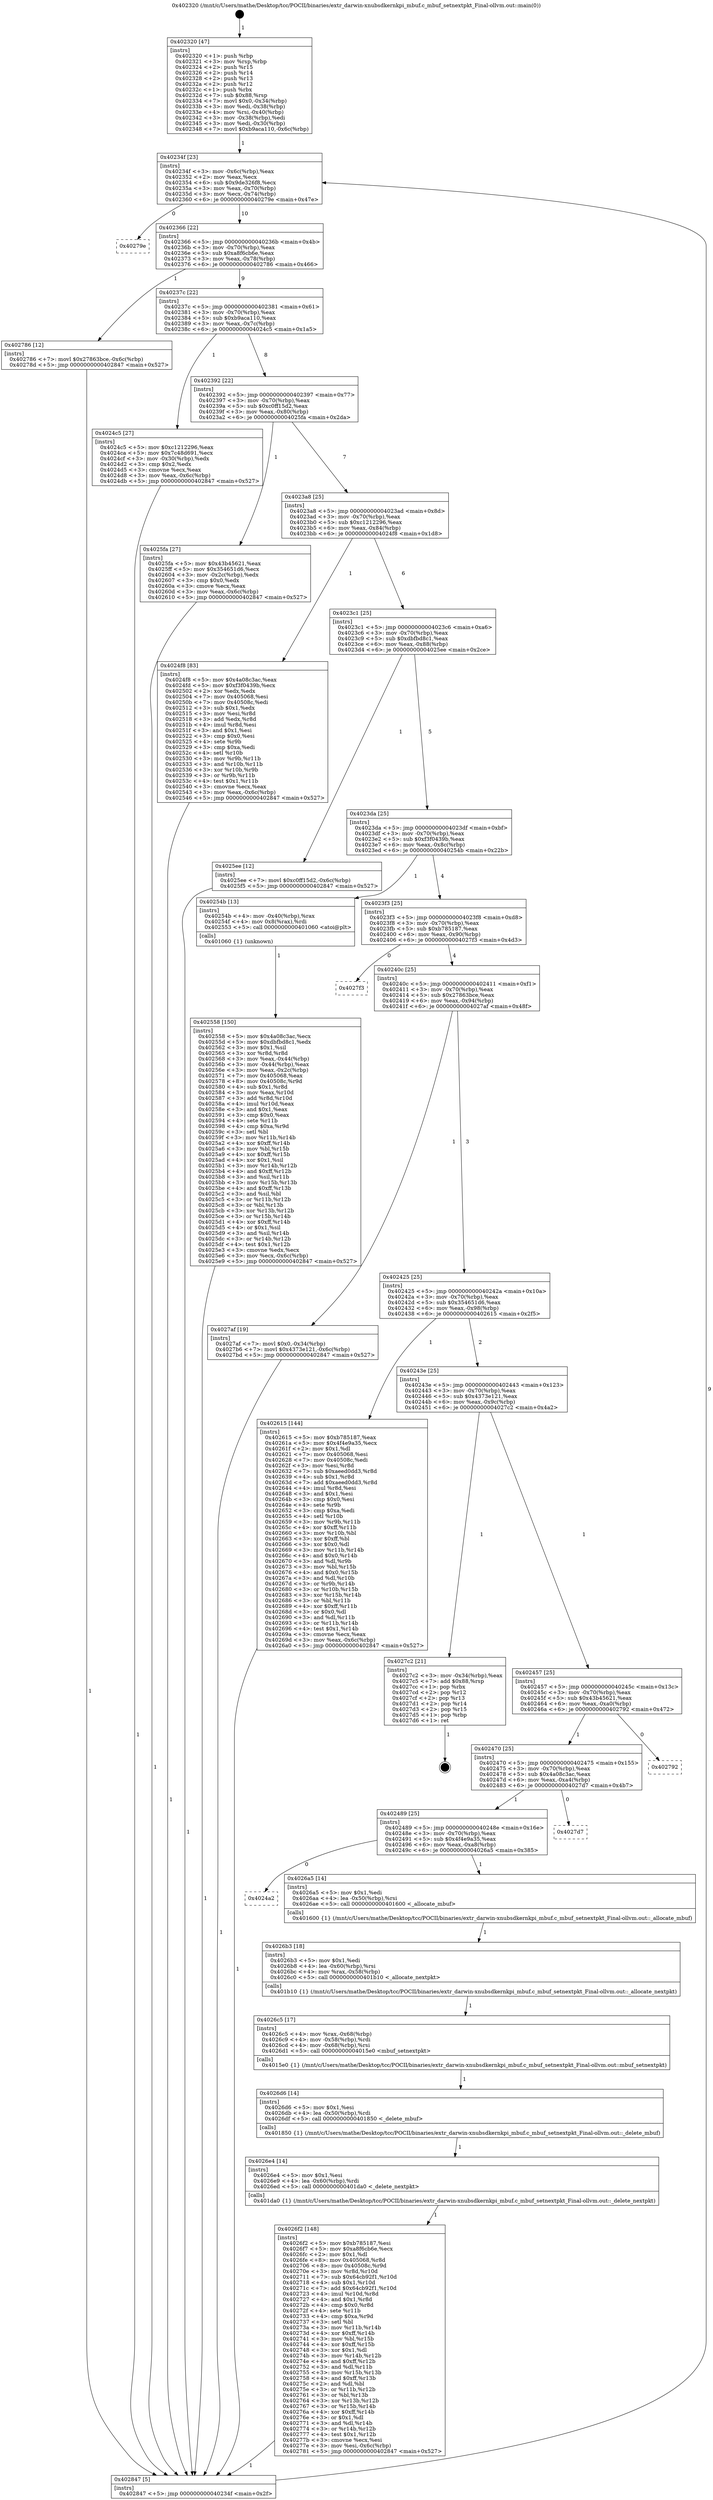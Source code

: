 digraph "0x402320" {
  label = "0x402320 (/mnt/c/Users/mathe/Desktop/tcc/POCII/binaries/extr_darwin-xnubsdkernkpi_mbuf.c_mbuf_setnextpkt_Final-ollvm.out::main(0))"
  labelloc = "t"
  node[shape=record]

  Entry [label="",width=0.3,height=0.3,shape=circle,fillcolor=black,style=filled]
  "0x40234f" [label="{
     0x40234f [23]\l
     | [instrs]\l
     &nbsp;&nbsp;0x40234f \<+3\>: mov -0x6c(%rbp),%eax\l
     &nbsp;&nbsp;0x402352 \<+2\>: mov %eax,%ecx\l
     &nbsp;&nbsp;0x402354 \<+6\>: sub $0x9de326f8,%ecx\l
     &nbsp;&nbsp;0x40235a \<+3\>: mov %eax,-0x70(%rbp)\l
     &nbsp;&nbsp;0x40235d \<+3\>: mov %ecx,-0x74(%rbp)\l
     &nbsp;&nbsp;0x402360 \<+6\>: je 000000000040279e \<main+0x47e\>\l
  }"]
  "0x40279e" [label="{
     0x40279e\l
  }", style=dashed]
  "0x402366" [label="{
     0x402366 [22]\l
     | [instrs]\l
     &nbsp;&nbsp;0x402366 \<+5\>: jmp 000000000040236b \<main+0x4b\>\l
     &nbsp;&nbsp;0x40236b \<+3\>: mov -0x70(%rbp),%eax\l
     &nbsp;&nbsp;0x40236e \<+5\>: sub $0xa8f6cb6e,%eax\l
     &nbsp;&nbsp;0x402373 \<+3\>: mov %eax,-0x78(%rbp)\l
     &nbsp;&nbsp;0x402376 \<+6\>: je 0000000000402786 \<main+0x466\>\l
  }"]
  Exit [label="",width=0.3,height=0.3,shape=circle,fillcolor=black,style=filled,peripheries=2]
  "0x402786" [label="{
     0x402786 [12]\l
     | [instrs]\l
     &nbsp;&nbsp;0x402786 \<+7\>: movl $0x27863bce,-0x6c(%rbp)\l
     &nbsp;&nbsp;0x40278d \<+5\>: jmp 0000000000402847 \<main+0x527\>\l
  }"]
  "0x40237c" [label="{
     0x40237c [22]\l
     | [instrs]\l
     &nbsp;&nbsp;0x40237c \<+5\>: jmp 0000000000402381 \<main+0x61\>\l
     &nbsp;&nbsp;0x402381 \<+3\>: mov -0x70(%rbp),%eax\l
     &nbsp;&nbsp;0x402384 \<+5\>: sub $0xb9aca110,%eax\l
     &nbsp;&nbsp;0x402389 \<+3\>: mov %eax,-0x7c(%rbp)\l
     &nbsp;&nbsp;0x40238c \<+6\>: je 00000000004024c5 \<main+0x1a5\>\l
  }"]
  "0x4026f2" [label="{
     0x4026f2 [148]\l
     | [instrs]\l
     &nbsp;&nbsp;0x4026f2 \<+5\>: mov $0xb785187,%esi\l
     &nbsp;&nbsp;0x4026f7 \<+5\>: mov $0xa8f6cb6e,%ecx\l
     &nbsp;&nbsp;0x4026fc \<+2\>: mov $0x1,%dl\l
     &nbsp;&nbsp;0x4026fe \<+8\>: mov 0x405068,%r8d\l
     &nbsp;&nbsp;0x402706 \<+8\>: mov 0x40508c,%r9d\l
     &nbsp;&nbsp;0x40270e \<+3\>: mov %r8d,%r10d\l
     &nbsp;&nbsp;0x402711 \<+7\>: sub $0x64cb92f1,%r10d\l
     &nbsp;&nbsp;0x402718 \<+4\>: sub $0x1,%r10d\l
     &nbsp;&nbsp;0x40271c \<+7\>: add $0x64cb92f1,%r10d\l
     &nbsp;&nbsp;0x402723 \<+4\>: imul %r10d,%r8d\l
     &nbsp;&nbsp;0x402727 \<+4\>: and $0x1,%r8d\l
     &nbsp;&nbsp;0x40272b \<+4\>: cmp $0x0,%r8d\l
     &nbsp;&nbsp;0x40272f \<+4\>: sete %r11b\l
     &nbsp;&nbsp;0x402733 \<+4\>: cmp $0xa,%r9d\l
     &nbsp;&nbsp;0x402737 \<+3\>: setl %bl\l
     &nbsp;&nbsp;0x40273a \<+3\>: mov %r11b,%r14b\l
     &nbsp;&nbsp;0x40273d \<+4\>: xor $0xff,%r14b\l
     &nbsp;&nbsp;0x402741 \<+3\>: mov %bl,%r15b\l
     &nbsp;&nbsp;0x402744 \<+4\>: xor $0xff,%r15b\l
     &nbsp;&nbsp;0x402748 \<+3\>: xor $0x1,%dl\l
     &nbsp;&nbsp;0x40274b \<+3\>: mov %r14b,%r12b\l
     &nbsp;&nbsp;0x40274e \<+4\>: and $0xff,%r12b\l
     &nbsp;&nbsp;0x402752 \<+3\>: and %dl,%r11b\l
     &nbsp;&nbsp;0x402755 \<+3\>: mov %r15b,%r13b\l
     &nbsp;&nbsp;0x402758 \<+4\>: and $0xff,%r13b\l
     &nbsp;&nbsp;0x40275c \<+2\>: and %dl,%bl\l
     &nbsp;&nbsp;0x40275e \<+3\>: or %r11b,%r12b\l
     &nbsp;&nbsp;0x402761 \<+3\>: or %bl,%r13b\l
     &nbsp;&nbsp;0x402764 \<+3\>: xor %r13b,%r12b\l
     &nbsp;&nbsp;0x402767 \<+3\>: or %r15b,%r14b\l
     &nbsp;&nbsp;0x40276a \<+4\>: xor $0xff,%r14b\l
     &nbsp;&nbsp;0x40276e \<+3\>: or $0x1,%dl\l
     &nbsp;&nbsp;0x402771 \<+3\>: and %dl,%r14b\l
     &nbsp;&nbsp;0x402774 \<+3\>: or %r14b,%r12b\l
     &nbsp;&nbsp;0x402777 \<+4\>: test $0x1,%r12b\l
     &nbsp;&nbsp;0x40277b \<+3\>: cmovne %ecx,%esi\l
     &nbsp;&nbsp;0x40277e \<+3\>: mov %esi,-0x6c(%rbp)\l
     &nbsp;&nbsp;0x402781 \<+5\>: jmp 0000000000402847 \<main+0x527\>\l
  }"]
  "0x4024c5" [label="{
     0x4024c5 [27]\l
     | [instrs]\l
     &nbsp;&nbsp;0x4024c5 \<+5\>: mov $0xc1212296,%eax\l
     &nbsp;&nbsp;0x4024ca \<+5\>: mov $0x7c48d691,%ecx\l
     &nbsp;&nbsp;0x4024cf \<+3\>: mov -0x30(%rbp),%edx\l
     &nbsp;&nbsp;0x4024d2 \<+3\>: cmp $0x2,%edx\l
     &nbsp;&nbsp;0x4024d5 \<+3\>: cmovne %ecx,%eax\l
     &nbsp;&nbsp;0x4024d8 \<+3\>: mov %eax,-0x6c(%rbp)\l
     &nbsp;&nbsp;0x4024db \<+5\>: jmp 0000000000402847 \<main+0x527\>\l
  }"]
  "0x402392" [label="{
     0x402392 [22]\l
     | [instrs]\l
     &nbsp;&nbsp;0x402392 \<+5\>: jmp 0000000000402397 \<main+0x77\>\l
     &nbsp;&nbsp;0x402397 \<+3\>: mov -0x70(%rbp),%eax\l
     &nbsp;&nbsp;0x40239a \<+5\>: sub $0xc0ff15d2,%eax\l
     &nbsp;&nbsp;0x40239f \<+3\>: mov %eax,-0x80(%rbp)\l
     &nbsp;&nbsp;0x4023a2 \<+6\>: je 00000000004025fa \<main+0x2da\>\l
  }"]
  "0x402847" [label="{
     0x402847 [5]\l
     | [instrs]\l
     &nbsp;&nbsp;0x402847 \<+5\>: jmp 000000000040234f \<main+0x2f\>\l
  }"]
  "0x402320" [label="{
     0x402320 [47]\l
     | [instrs]\l
     &nbsp;&nbsp;0x402320 \<+1\>: push %rbp\l
     &nbsp;&nbsp;0x402321 \<+3\>: mov %rsp,%rbp\l
     &nbsp;&nbsp;0x402324 \<+2\>: push %r15\l
     &nbsp;&nbsp;0x402326 \<+2\>: push %r14\l
     &nbsp;&nbsp;0x402328 \<+2\>: push %r13\l
     &nbsp;&nbsp;0x40232a \<+2\>: push %r12\l
     &nbsp;&nbsp;0x40232c \<+1\>: push %rbx\l
     &nbsp;&nbsp;0x40232d \<+7\>: sub $0x88,%rsp\l
     &nbsp;&nbsp;0x402334 \<+7\>: movl $0x0,-0x34(%rbp)\l
     &nbsp;&nbsp;0x40233b \<+3\>: mov %edi,-0x38(%rbp)\l
     &nbsp;&nbsp;0x40233e \<+4\>: mov %rsi,-0x40(%rbp)\l
     &nbsp;&nbsp;0x402342 \<+3\>: mov -0x38(%rbp),%edi\l
     &nbsp;&nbsp;0x402345 \<+3\>: mov %edi,-0x30(%rbp)\l
     &nbsp;&nbsp;0x402348 \<+7\>: movl $0xb9aca110,-0x6c(%rbp)\l
  }"]
  "0x4026e4" [label="{
     0x4026e4 [14]\l
     | [instrs]\l
     &nbsp;&nbsp;0x4026e4 \<+5\>: mov $0x1,%esi\l
     &nbsp;&nbsp;0x4026e9 \<+4\>: lea -0x60(%rbp),%rdi\l
     &nbsp;&nbsp;0x4026ed \<+5\>: call 0000000000401da0 \<_delete_nextpkt\>\l
     | [calls]\l
     &nbsp;&nbsp;0x401da0 \{1\} (/mnt/c/Users/mathe/Desktop/tcc/POCII/binaries/extr_darwin-xnubsdkernkpi_mbuf.c_mbuf_setnextpkt_Final-ollvm.out::_delete_nextpkt)\l
  }"]
  "0x4025fa" [label="{
     0x4025fa [27]\l
     | [instrs]\l
     &nbsp;&nbsp;0x4025fa \<+5\>: mov $0x43b45621,%eax\l
     &nbsp;&nbsp;0x4025ff \<+5\>: mov $0x354651d6,%ecx\l
     &nbsp;&nbsp;0x402604 \<+3\>: mov -0x2c(%rbp),%edx\l
     &nbsp;&nbsp;0x402607 \<+3\>: cmp $0x0,%edx\l
     &nbsp;&nbsp;0x40260a \<+3\>: cmove %ecx,%eax\l
     &nbsp;&nbsp;0x40260d \<+3\>: mov %eax,-0x6c(%rbp)\l
     &nbsp;&nbsp;0x402610 \<+5\>: jmp 0000000000402847 \<main+0x527\>\l
  }"]
  "0x4023a8" [label="{
     0x4023a8 [25]\l
     | [instrs]\l
     &nbsp;&nbsp;0x4023a8 \<+5\>: jmp 00000000004023ad \<main+0x8d\>\l
     &nbsp;&nbsp;0x4023ad \<+3\>: mov -0x70(%rbp),%eax\l
     &nbsp;&nbsp;0x4023b0 \<+5\>: sub $0xc1212296,%eax\l
     &nbsp;&nbsp;0x4023b5 \<+6\>: mov %eax,-0x84(%rbp)\l
     &nbsp;&nbsp;0x4023bb \<+6\>: je 00000000004024f8 \<main+0x1d8\>\l
  }"]
  "0x4026d6" [label="{
     0x4026d6 [14]\l
     | [instrs]\l
     &nbsp;&nbsp;0x4026d6 \<+5\>: mov $0x1,%esi\l
     &nbsp;&nbsp;0x4026db \<+4\>: lea -0x50(%rbp),%rdi\l
     &nbsp;&nbsp;0x4026df \<+5\>: call 0000000000401850 \<_delete_mbuf\>\l
     | [calls]\l
     &nbsp;&nbsp;0x401850 \{1\} (/mnt/c/Users/mathe/Desktop/tcc/POCII/binaries/extr_darwin-xnubsdkernkpi_mbuf.c_mbuf_setnextpkt_Final-ollvm.out::_delete_mbuf)\l
  }"]
  "0x4024f8" [label="{
     0x4024f8 [83]\l
     | [instrs]\l
     &nbsp;&nbsp;0x4024f8 \<+5\>: mov $0x4a08c3ac,%eax\l
     &nbsp;&nbsp;0x4024fd \<+5\>: mov $0xf3f0439b,%ecx\l
     &nbsp;&nbsp;0x402502 \<+2\>: xor %edx,%edx\l
     &nbsp;&nbsp;0x402504 \<+7\>: mov 0x405068,%esi\l
     &nbsp;&nbsp;0x40250b \<+7\>: mov 0x40508c,%edi\l
     &nbsp;&nbsp;0x402512 \<+3\>: sub $0x1,%edx\l
     &nbsp;&nbsp;0x402515 \<+3\>: mov %esi,%r8d\l
     &nbsp;&nbsp;0x402518 \<+3\>: add %edx,%r8d\l
     &nbsp;&nbsp;0x40251b \<+4\>: imul %r8d,%esi\l
     &nbsp;&nbsp;0x40251f \<+3\>: and $0x1,%esi\l
     &nbsp;&nbsp;0x402522 \<+3\>: cmp $0x0,%esi\l
     &nbsp;&nbsp;0x402525 \<+4\>: sete %r9b\l
     &nbsp;&nbsp;0x402529 \<+3\>: cmp $0xa,%edi\l
     &nbsp;&nbsp;0x40252c \<+4\>: setl %r10b\l
     &nbsp;&nbsp;0x402530 \<+3\>: mov %r9b,%r11b\l
     &nbsp;&nbsp;0x402533 \<+3\>: and %r10b,%r11b\l
     &nbsp;&nbsp;0x402536 \<+3\>: xor %r10b,%r9b\l
     &nbsp;&nbsp;0x402539 \<+3\>: or %r9b,%r11b\l
     &nbsp;&nbsp;0x40253c \<+4\>: test $0x1,%r11b\l
     &nbsp;&nbsp;0x402540 \<+3\>: cmovne %ecx,%eax\l
     &nbsp;&nbsp;0x402543 \<+3\>: mov %eax,-0x6c(%rbp)\l
     &nbsp;&nbsp;0x402546 \<+5\>: jmp 0000000000402847 \<main+0x527\>\l
  }"]
  "0x4023c1" [label="{
     0x4023c1 [25]\l
     | [instrs]\l
     &nbsp;&nbsp;0x4023c1 \<+5\>: jmp 00000000004023c6 \<main+0xa6\>\l
     &nbsp;&nbsp;0x4023c6 \<+3\>: mov -0x70(%rbp),%eax\l
     &nbsp;&nbsp;0x4023c9 \<+5\>: sub $0xdbfbd8c1,%eax\l
     &nbsp;&nbsp;0x4023ce \<+6\>: mov %eax,-0x88(%rbp)\l
     &nbsp;&nbsp;0x4023d4 \<+6\>: je 00000000004025ee \<main+0x2ce\>\l
  }"]
  "0x4026c5" [label="{
     0x4026c5 [17]\l
     | [instrs]\l
     &nbsp;&nbsp;0x4026c5 \<+4\>: mov %rax,-0x68(%rbp)\l
     &nbsp;&nbsp;0x4026c9 \<+4\>: mov -0x58(%rbp),%rdi\l
     &nbsp;&nbsp;0x4026cd \<+4\>: mov -0x68(%rbp),%rsi\l
     &nbsp;&nbsp;0x4026d1 \<+5\>: call 00000000004015e0 \<mbuf_setnextpkt\>\l
     | [calls]\l
     &nbsp;&nbsp;0x4015e0 \{1\} (/mnt/c/Users/mathe/Desktop/tcc/POCII/binaries/extr_darwin-xnubsdkernkpi_mbuf.c_mbuf_setnextpkt_Final-ollvm.out::mbuf_setnextpkt)\l
  }"]
  "0x4025ee" [label="{
     0x4025ee [12]\l
     | [instrs]\l
     &nbsp;&nbsp;0x4025ee \<+7\>: movl $0xc0ff15d2,-0x6c(%rbp)\l
     &nbsp;&nbsp;0x4025f5 \<+5\>: jmp 0000000000402847 \<main+0x527\>\l
  }"]
  "0x4023da" [label="{
     0x4023da [25]\l
     | [instrs]\l
     &nbsp;&nbsp;0x4023da \<+5\>: jmp 00000000004023df \<main+0xbf\>\l
     &nbsp;&nbsp;0x4023df \<+3\>: mov -0x70(%rbp),%eax\l
     &nbsp;&nbsp;0x4023e2 \<+5\>: sub $0xf3f0439b,%eax\l
     &nbsp;&nbsp;0x4023e7 \<+6\>: mov %eax,-0x8c(%rbp)\l
     &nbsp;&nbsp;0x4023ed \<+6\>: je 000000000040254b \<main+0x22b\>\l
  }"]
  "0x4026b3" [label="{
     0x4026b3 [18]\l
     | [instrs]\l
     &nbsp;&nbsp;0x4026b3 \<+5\>: mov $0x1,%edi\l
     &nbsp;&nbsp;0x4026b8 \<+4\>: lea -0x60(%rbp),%rsi\l
     &nbsp;&nbsp;0x4026bc \<+4\>: mov %rax,-0x58(%rbp)\l
     &nbsp;&nbsp;0x4026c0 \<+5\>: call 0000000000401b10 \<_allocate_nextpkt\>\l
     | [calls]\l
     &nbsp;&nbsp;0x401b10 \{1\} (/mnt/c/Users/mathe/Desktop/tcc/POCII/binaries/extr_darwin-xnubsdkernkpi_mbuf.c_mbuf_setnextpkt_Final-ollvm.out::_allocate_nextpkt)\l
  }"]
  "0x40254b" [label="{
     0x40254b [13]\l
     | [instrs]\l
     &nbsp;&nbsp;0x40254b \<+4\>: mov -0x40(%rbp),%rax\l
     &nbsp;&nbsp;0x40254f \<+4\>: mov 0x8(%rax),%rdi\l
     &nbsp;&nbsp;0x402553 \<+5\>: call 0000000000401060 \<atoi@plt\>\l
     | [calls]\l
     &nbsp;&nbsp;0x401060 \{1\} (unknown)\l
  }"]
  "0x4023f3" [label="{
     0x4023f3 [25]\l
     | [instrs]\l
     &nbsp;&nbsp;0x4023f3 \<+5\>: jmp 00000000004023f8 \<main+0xd8\>\l
     &nbsp;&nbsp;0x4023f8 \<+3\>: mov -0x70(%rbp),%eax\l
     &nbsp;&nbsp;0x4023fb \<+5\>: sub $0xb785187,%eax\l
     &nbsp;&nbsp;0x402400 \<+6\>: mov %eax,-0x90(%rbp)\l
     &nbsp;&nbsp;0x402406 \<+6\>: je 00000000004027f3 \<main+0x4d3\>\l
  }"]
  "0x402558" [label="{
     0x402558 [150]\l
     | [instrs]\l
     &nbsp;&nbsp;0x402558 \<+5\>: mov $0x4a08c3ac,%ecx\l
     &nbsp;&nbsp;0x40255d \<+5\>: mov $0xdbfbd8c1,%edx\l
     &nbsp;&nbsp;0x402562 \<+3\>: mov $0x1,%sil\l
     &nbsp;&nbsp;0x402565 \<+3\>: xor %r8d,%r8d\l
     &nbsp;&nbsp;0x402568 \<+3\>: mov %eax,-0x44(%rbp)\l
     &nbsp;&nbsp;0x40256b \<+3\>: mov -0x44(%rbp),%eax\l
     &nbsp;&nbsp;0x40256e \<+3\>: mov %eax,-0x2c(%rbp)\l
     &nbsp;&nbsp;0x402571 \<+7\>: mov 0x405068,%eax\l
     &nbsp;&nbsp;0x402578 \<+8\>: mov 0x40508c,%r9d\l
     &nbsp;&nbsp;0x402580 \<+4\>: sub $0x1,%r8d\l
     &nbsp;&nbsp;0x402584 \<+3\>: mov %eax,%r10d\l
     &nbsp;&nbsp;0x402587 \<+3\>: add %r8d,%r10d\l
     &nbsp;&nbsp;0x40258a \<+4\>: imul %r10d,%eax\l
     &nbsp;&nbsp;0x40258e \<+3\>: and $0x1,%eax\l
     &nbsp;&nbsp;0x402591 \<+3\>: cmp $0x0,%eax\l
     &nbsp;&nbsp;0x402594 \<+4\>: sete %r11b\l
     &nbsp;&nbsp;0x402598 \<+4\>: cmp $0xa,%r9d\l
     &nbsp;&nbsp;0x40259c \<+3\>: setl %bl\l
     &nbsp;&nbsp;0x40259f \<+3\>: mov %r11b,%r14b\l
     &nbsp;&nbsp;0x4025a2 \<+4\>: xor $0xff,%r14b\l
     &nbsp;&nbsp;0x4025a6 \<+3\>: mov %bl,%r15b\l
     &nbsp;&nbsp;0x4025a9 \<+4\>: xor $0xff,%r15b\l
     &nbsp;&nbsp;0x4025ad \<+4\>: xor $0x1,%sil\l
     &nbsp;&nbsp;0x4025b1 \<+3\>: mov %r14b,%r12b\l
     &nbsp;&nbsp;0x4025b4 \<+4\>: and $0xff,%r12b\l
     &nbsp;&nbsp;0x4025b8 \<+3\>: and %sil,%r11b\l
     &nbsp;&nbsp;0x4025bb \<+3\>: mov %r15b,%r13b\l
     &nbsp;&nbsp;0x4025be \<+4\>: and $0xff,%r13b\l
     &nbsp;&nbsp;0x4025c2 \<+3\>: and %sil,%bl\l
     &nbsp;&nbsp;0x4025c5 \<+3\>: or %r11b,%r12b\l
     &nbsp;&nbsp;0x4025c8 \<+3\>: or %bl,%r13b\l
     &nbsp;&nbsp;0x4025cb \<+3\>: xor %r13b,%r12b\l
     &nbsp;&nbsp;0x4025ce \<+3\>: or %r15b,%r14b\l
     &nbsp;&nbsp;0x4025d1 \<+4\>: xor $0xff,%r14b\l
     &nbsp;&nbsp;0x4025d5 \<+4\>: or $0x1,%sil\l
     &nbsp;&nbsp;0x4025d9 \<+3\>: and %sil,%r14b\l
     &nbsp;&nbsp;0x4025dc \<+3\>: or %r14b,%r12b\l
     &nbsp;&nbsp;0x4025df \<+4\>: test $0x1,%r12b\l
     &nbsp;&nbsp;0x4025e3 \<+3\>: cmovne %edx,%ecx\l
     &nbsp;&nbsp;0x4025e6 \<+3\>: mov %ecx,-0x6c(%rbp)\l
     &nbsp;&nbsp;0x4025e9 \<+5\>: jmp 0000000000402847 \<main+0x527\>\l
  }"]
  "0x4024a2" [label="{
     0x4024a2\l
  }", style=dashed]
  "0x4027f3" [label="{
     0x4027f3\l
  }", style=dashed]
  "0x40240c" [label="{
     0x40240c [25]\l
     | [instrs]\l
     &nbsp;&nbsp;0x40240c \<+5\>: jmp 0000000000402411 \<main+0xf1\>\l
     &nbsp;&nbsp;0x402411 \<+3\>: mov -0x70(%rbp),%eax\l
     &nbsp;&nbsp;0x402414 \<+5\>: sub $0x27863bce,%eax\l
     &nbsp;&nbsp;0x402419 \<+6\>: mov %eax,-0x94(%rbp)\l
     &nbsp;&nbsp;0x40241f \<+6\>: je 00000000004027af \<main+0x48f\>\l
  }"]
  "0x4026a5" [label="{
     0x4026a5 [14]\l
     | [instrs]\l
     &nbsp;&nbsp;0x4026a5 \<+5\>: mov $0x1,%edi\l
     &nbsp;&nbsp;0x4026aa \<+4\>: lea -0x50(%rbp),%rsi\l
     &nbsp;&nbsp;0x4026ae \<+5\>: call 0000000000401600 \<_allocate_mbuf\>\l
     | [calls]\l
     &nbsp;&nbsp;0x401600 \{1\} (/mnt/c/Users/mathe/Desktop/tcc/POCII/binaries/extr_darwin-xnubsdkernkpi_mbuf.c_mbuf_setnextpkt_Final-ollvm.out::_allocate_mbuf)\l
  }"]
  "0x4027af" [label="{
     0x4027af [19]\l
     | [instrs]\l
     &nbsp;&nbsp;0x4027af \<+7\>: movl $0x0,-0x34(%rbp)\l
     &nbsp;&nbsp;0x4027b6 \<+7\>: movl $0x4373e121,-0x6c(%rbp)\l
     &nbsp;&nbsp;0x4027bd \<+5\>: jmp 0000000000402847 \<main+0x527\>\l
  }"]
  "0x402425" [label="{
     0x402425 [25]\l
     | [instrs]\l
     &nbsp;&nbsp;0x402425 \<+5\>: jmp 000000000040242a \<main+0x10a\>\l
     &nbsp;&nbsp;0x40242a \<+3\>: mov -0x70(%rbp),%eax\l
     &nbsp;&nbsp;0x40242d \<+5\>: sub $0x354651d6,%eax\l
     &nbsp;&nbsp;0x402432 \<+6\>: mov %eax,-0x98(%rbp)\l
     &nbsp;&nbsp;0x402438 \<+6\>: je 0000000000402615 \<main+0x2f5\>\l
  }"]
  "0x402489" [label="{
     0x402489 [25]\l
     | [instrs]\l
     &nbsp;&nbsp;0x402489 \<+5\>: jmp 000000000040248e \<main+0x16e\>\l
     &nbsp;&nbsp;0x40248e \<+3\>: mov -0x70(%rbp),%eax\l
     &nbsp;&nbsp;0x402491 \<+5\>: sub $0x4f4e9a35,%eax\l
     &nbsp;&nbsp;0x402496 \<+6\>: mov %eax,-0xa8(%rbp)\l
     &nbsp;&nbsp;0x40249c \<+6\>: je 00000000004026a5 \<main+0x385\>\l
  }"]
  "0x402615" [label="{
     0x402615 [144]\l
     | [instrs]\l
     &nbsp;&nbsp;0x402615 \<+5\>: mov $0xb785187,%eax\l
     &nbsp;&nbsp;0x40261a \<+5\>: mov $0x4f4e9a35,%ecx\l
     &nbsp;&nbsp;0x40261f \<+2\>: mov $0x1,%dl\l
     &nbsp;&nbsp;0x402621 \<+7\>: mov 0x405068,%esi\l
     &nbsp;&nbsp;0x402628 \<+7\>: mov 0x40508c,%edi\l
     &nbsp;&nbsp;0x40262f \<+3\>: mov %esi,%r8d\l
     &nbsp;&nbsp;0x402632 \<+7\>: sub $0xaeed0dd3,%r8d\l
     &nbsp;&nbsp;0x402639 \<+4\>: sub $0x1,%r8d\l
     &nbsp;&nbsp;0x40263d \<+7\>: add $0xaeed0dd3,%r8d\l
     &nbsp;&nbsp;0x402644 \<+4\>: imul %r8d,%esi\l
     &nbsp;&nbsp;0x402648 \<+3\>: and $0x1,%esi\l
     &nbsp;&nbsp;0x40264b \<+3\>: cmp $0x0,%esi\l
     &nbsp;&nbsp;0x40264e \<+4\>: sete %r9b\l
     &nbsp;&nbsp;0x402652 \<+3\>: cmp $0xa,%edi\l
     &nbsp;&nbsp;0x402655 \<+4\>: setl %r10b\l
     &nbsp;&nbsp;0x402659 \<+3\>: mov %r9b,%r11b\l
     &nbsp;&nbsp;0x40265c \<+4\>: xor $0xff,%r11b\l
     &nbsp;&nbsp;0x402660 \<+3\>: mov %r10b,%bl\l
     &nbsp;&nbsp;0x402663 \<+3\>: xor $0xff,%bl\l
     &nbsp;&nbsp;0x402666 \<+3\>: xor $0x0,%dl\l
     &nbsp;&nbsp;0x402669 \<+3\>: mov %r11b,%r14b\l
     &nbsp;&nbsp;0x40266c \<+4\>: and $0x0,%r14b\l
     &nbsp;&nbsp;0x402670 \<+3\>: and %dl,%r9b\l
     &nbsp;&nbsp;0x402673 \<+3\>: mov %bl,%r15b\l
     &nbsp;&nbsp;0x402676 \<+4\>: and $0x0,%r15b\l
     &nbsp;&nbsp;0x40267a \<+3\>: and %dl,%r10b\l
     &nbsp;&nbsp;0x40267d \<+3\>: or %r9b,%r14b\l
     &nbsp;&nbsp;0x402680 \<+3\>: or %r10b,%r15b\l
     &nbsp;&nbsp;0x402683 \<+3\>: xor %r15b,%r14b\l
     &nbsp;&nbsp;0x402686 \<+3\>: or %bl,%r11b\l
     &nbsp;&nbsp;0x402689 \<+4\>: xor $0xff,%r11b\l
     &nbsp;&nbsp;0x40268d \<+3\>: or $0x0,%dl\l
     &nbsp;&nbsp;0x402690 \<+3\>: and %dl,%r11b\l
     &nbsp;&nbsp;0x402693 \<+3\>: or %r11b,%r14b\l
     &nbsp;&nbsp;0x402696 \<+4\>: test $0x1,%r14b\l
     &nbsp;&nbsp;0x40269a \<+3\>: cmovne %ecx,%eax\l
     &nbsp;&nbsp;0x40269d \<+3\>: mov %eax,-0x6c(%rbp)\l
     &nbsp;&nbsp;0x4026a0 \<+5\>: jmp 0000000000402847 \<main+0x527\>\l
  }"]
  "0x40243e" [label="{
     0x40243e [25]\l
     | [instrs]\l
     &nbsp;&nbsp;0x40243e \<+5\>: jmp 0000000000402443 \<main+0x123\>\l
     &nbsp;&nbsp;0x402443 \<+3\>: mov -0x70(%rbp),%eax\l
     &nbsp;&nbsp;0x402446 \<+5\>: sub $0x4373e121,%eax\l
     &nbsp;&nbsp;0x40244b \<+6\>: mov %eax,-0x9c(%rbp)\l
     &nbsp;&nbsp;0x402451 \<+6\>: je 00000000004027c2 \<main+0x4a2\>\l
  }"]
  "0x4027d7" [label="{
     0x4027d7\l
  }", style=dashed]
  "0x4027c2" [label="{
     0x4027c2 [21]\l
     | [instrs]\l
     &nbsp;&nbsp;0x4027c2 \<+3\>: mov -0x34(%rbp),%eax\l
     &nbsp;&nbsp;0x4027c5 \<+7\>: add $0x88,%rsp\l
     &nbsp;&nbsp;0x4027cc \<+1\>: pop %rbx\l
     &nbsp;&nbsp;0x4027cd \<+2\>: pop %r12\l
     &nbsp;&nbsp;0x4027cf \<+2\>: pop %r13\l
     &nbsp;&nbsp;0x4027d1 \<+2\>: pop %r14\l
     &nbsp;&nbsp;0x4027d3 \<+2\>: pop %r15\l
     &nbsp;&nbsp;0x4027d5 \<+1\>: pop %rbp\l
     &nbsp;&nbsp;0x4027d6 \<+1\>: ret\l
  }"]
  "0x402457" [label="{
     0x402457 [25]\l
     | [instrs]\l
     &nbsp;&nbsp;0x402457 \<+5\>: jmp 000000000040245c \<main+0x13c\>\l
     &nbsp;&nbsp;0x40245c \<+3\>: mov -0x70(%rbp),%eax\l
     &nbsp;&nbsp;0x40245f \<+5\>: sub $0x43b45621,%eax\l
     &nbsp;&nbsp;0x402464 \<+6\>: mov %eax,-0xa0(%rbp)\l
     &nbsp;&nbsp;0x40246a \<+6\>: je 0000000000402792 \<main+0x472\>\l
  }"]
  "0x402470" [label="{
     0x402470 [25]\l
     | [instrs]\l
     &nbsp;&nbsp;0x402470 \<+5\>: jmp 0000000000402475 \<main+0x155\>\l
     &nbsp;&nbsp;0x402475 \<+3\>: mov -0x70(%rbp),%eax\l
     &nbsp;&nbsp;0x402478 \<+5\>: sub $0x4a08c3ac,%eax\l
     &nbsp;&nbsp;0x40247d \<+6\>: mov %eax,-0xa4(%rbp)\l
     &nbsp;&nbsp;0x402483 \<+6\>: je 00000000004027d7 \<main+0x4b7\>\l
  }"]
  "0x402792" [label="{
     0x402792\l
  }", style=dashed]
  Entry -> "0x402320" [label=" 1"]
  "0x40234f" -> "0x40279e" [label=" 0"]
  "0x40234f" -> "0x402366" [label=" 10"]
  "0x4027c2" -> Exit [label=" 1"]
  "0x402366" -> "0x402786" [label=" 1"]
  "0x402366" -> "0x40237c" [label=" 9"]
  "0x4027af" -> "0x402847" [label=" 1"]
  "0x40237c" -> "0x4024c5" [label=" 1"]
  "0x40237c" -> "0x402392" [label=" 8"]
  "0x4024c5" -> "0x402847" [label=" 1"]
  "0x402320" -> "0x40234f" [label=" 1"]
  "0x402847" -> "0x40234f" [label=" 9"]
  "0x402786" -> "0x402847" [label=" 1"]
  "0x402392" -> "0x4025fa" [label=" 1"]
  "0x402392" -> "0x4023a8" [label=" 7"]
  "0x4026f2" -> "0x402847" [label=" 1"]
  "0x4023a8" -> "0x4024f8" [label=" 1"]
  "0x4023a8" -> "0x4023c1" [label=" 6"]
  "0x4024f8" -> "0x402847" [label=" 1"]
  "0x4026e4" -> "0x4026f2" [label=" 1"]
  "0x4023c1" -> "0x4025ee" [label=" 1"]
  "0x4023c1" -> "0x4023da" [label=" 5"]
  "0x4026d6" -> "0x4026e4" [label=" 1"]
  "0x4023da" -> "0x40254b" [label=" 1"]
  "0x4023da" -> "0x4023f3" [label=" 4"]
  "0x40254b" -> "0x402558" [label=" 1"]
  "0x402558" -> "0x402847" [label=" 1"]
  "0x4025ee" -> "0x402847" [label=" 1"]
  "0x4025fa" -> "0x402847" [label=" 1"]
  "0x4026c5" -> "0x4026d6" [label=" 1"]
  "0x4023f3" -> "0x4027f3" [label=" 0"]
  "0x4023f3" -> "0x40240c" [label=" 4"]
  "0x4026b3" -> "0x4026c5" [label=" 1"]
  "0x40240c" -> "0x4027af" [label=" 1"]
  "0x40240c" -> "0x402425" [label=" 3"]
  "0x4026a5" -> "0x4026b3" [label=" 1"]
  "0x402425" -> "0x402615" [label=" 1"]
  "0x402425" -> "0x40243e" [label=" 2"]
  "0x402615" -> "0x402847" [label=" 1"]
  "0x402489" -> "0x4026a5" [label=" 1"]
  "0x40243e" -> "0x4027c2" [label=" 1"]
  "0x40243e" -> "0x402457" [label=" 1"]
  "0x402489" -> "0x4024a2" [label=" 0"]
  "0x402457" -> "0x402792" [label=" 0"]
  "0x402457" -> "0x402470" [label=" 1"]
  "0x402470" -> "0x402489" [label=" 1"]
  "0x402470" -> "0x4027d7" [label=" 0"]
}
